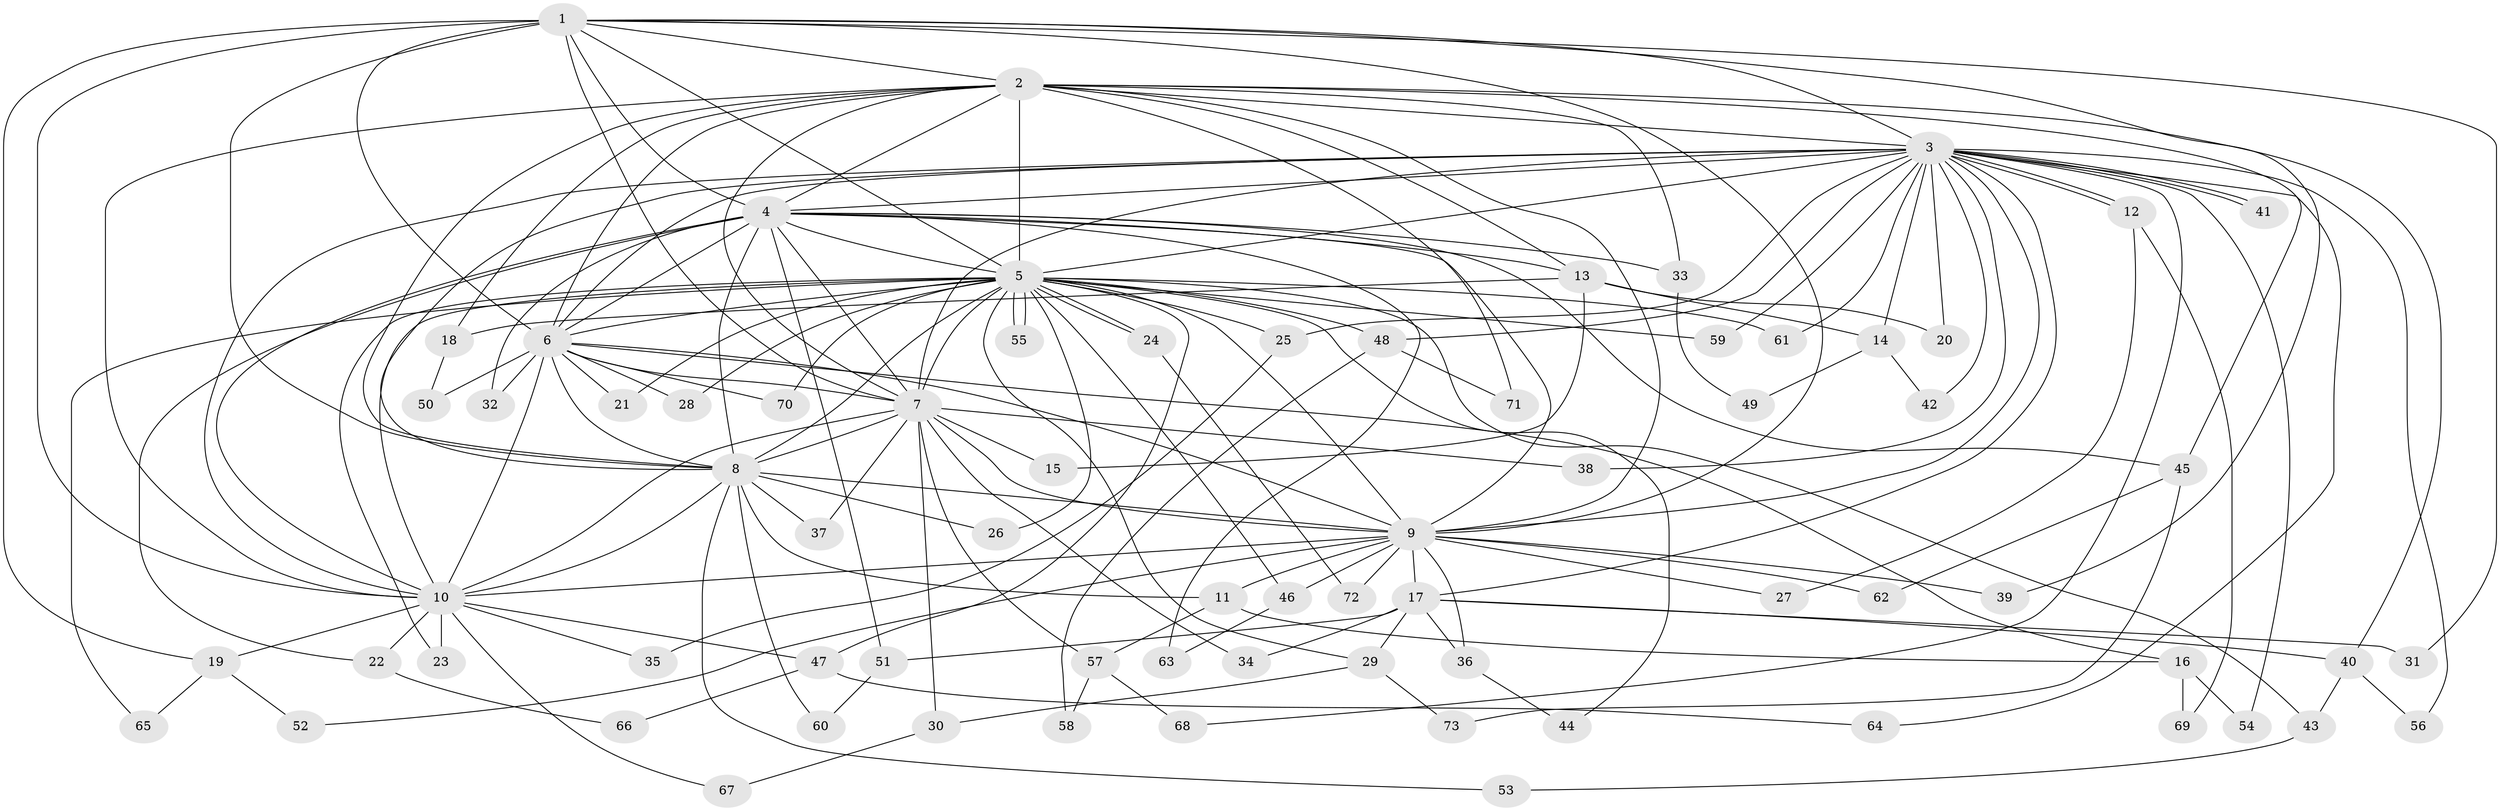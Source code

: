 // Generated by graph-tools (version 1.1) at 2025/01/03/09/25 03:01:32]
// undirected, 73 vertices, 171 edges
graph export_dot {
graph [start="1"]
  node [color=gray90,style=filled];
  1;
  2;
  3;
  4;
  5;
  6;
  7;
  8;
  9;
  10;
  11;
  12;
  13;
  14;
  15;
  16;
  17;
  18;
  19;
  20;
  21;
  22;
  23;
  24;
  25;
  26;
  27;
  28;
  29;
  30;
  31;
  32;
  33;
  34;
  35;
  36;
  37;
  38;
  39;
  40;
  41;
  42;
  43;
  44;
  45;
  46;
  47;
  48;
  49;
  50;
  51;
  52;
  53;
  54;
  55;
  56;
  57;
  58;
  59;
  60;
  61;
  62;
  63;
  64;
  65;
  66;
  67;
  68;
  69;
  70;
  71;
  72;
  73;
  1 -- 2;
  1 -- 3;
  1 -- 4;
  1 -- 5;
  1 -- 6;
  1 -- 7;
  1 -- 8;
  1 -- 9;
  1 -- 10;
  1 -- 19;
  1 -- 31;
  1 -- 39;
  2 -- 3;
  2 -- 4;
  2 -- 5;
  2 -- 6;
  2 -- 7;
  2 -- 8;
  2 -- 9;
  2 -- 10;
  2 -- 13;
  2 -- 18;
  2 -- 33;
  2 -- 40;
  2 -- 45;
  2 -- 71;
  3 -- 4;
  3 -- 5;
  3 -- 6;
  3 -- 7;
  3 -- 8;
  3 -- 9;
  3 -- 10;
  3 -- 12;
  3 -- 12;
  3 -- 14;
  3 -- 17;
  3 -- 20;
  3 -- 25;
  3 -- 38;
  3 -- 41;
  3 -- 41;
  3 -- 42;
  3 -- 48;
  3 -- 54;
  3 -- 56;
  3 -- 59;
  3 -- 61;
  3 -- 64;
  3 -- 68;
  4 -- 5;
  4 -- 6;
  4 -- 7;
  4 -- 8;
  4 -- 9;
  4 -- 10;
  4 -- 13;
  4 -- 22;
  4 -- 32;
  4 -- 33;
  4 -- 45;
  4 -- 51;
  4 -- 63;
  5 -- 6;
  5 -- 7;
  5 -- 8;
  5 -- 9;
  5 -- 10;
  5 -- 21;
  5 -- 23;
  5 -- 24;
  5 -- 24;
  5 -- 25;
  5 -- 26;
  5 -- 28;
  5 -- 29;
  5 -- 43;
  5 -- 44;
  5 -- 46;
  5 -- 47;
  5 -- 48;
  5 -- 55;
  5 -- 55;
  5 -- 59;
  5 -- 61;
  5 -- 65;
  5 -- 70;
  6 -- 7;
  6 -- 8;
  6 -- 9;
  6 -- 10;
  6 -- 16;
  6 -- 21;
  6 -- 28;
  6 -- 32;
  6 -- 50;
  6 -- 70;
  7 -- 8;
  7 -- 9;
  7 -- 10;
  7 -- 15;
  7 -- 30;
  7 -- 34;
  7 -- 37;
  7 -- 38;
  7 -- 57;
  8 -- 9;
  8 -- 10;
  8 -- 11;
  8 -- 26;
  8 -- 37;
  8 -- 53;
  8 -- 60;
  9 -- 10;
  9 -- 11;
  9 -- 17;
  9 -- 27;
  9 -- 36;
  9 -- 39;
  9 -- 46;
  9 -- 52;
  9 -- 62;
  9 -- 72;
  10 -- 19;
  10 -- 22;
  10 -- 23;
  10 -- 35;
  10 -- 47;
  10 -- 67;
  11 -- 16;
  11 -- 57;
  12 -- 27;
  12 -- 69;
  13 -- 14;
  13 -- 15;
  13 -- 18;
  13 -- 20;
  14 -- 42;
  14 -- 49;
  16 -- 54;
  16 -- 69;
  17 -- 29;
  17 -- 31;
  17 -- 34;
  17 -- 36;
  17 -- 40;
  17 -- 51;
  18 -- 50;
  19 -- 52;
  19 -- 65;
  22 -- 66;
  24 -- 72;
  25 -- 35;
  29 -- 30;
  29 -- 73;
  30 -- 67;
  33 -- 49;
  36 -- 44;
  40 -- 43;
  40 -- 56;
  43 -- 53;
  45 -- 62;
  45 -- 73;
  46 -- 63;
  47 -- 64;
  47 -- 66;
  48 -- 58;
  48 -- 71;
  51 -- 60;
  57 -- 58;
  57 -- 68;
}
